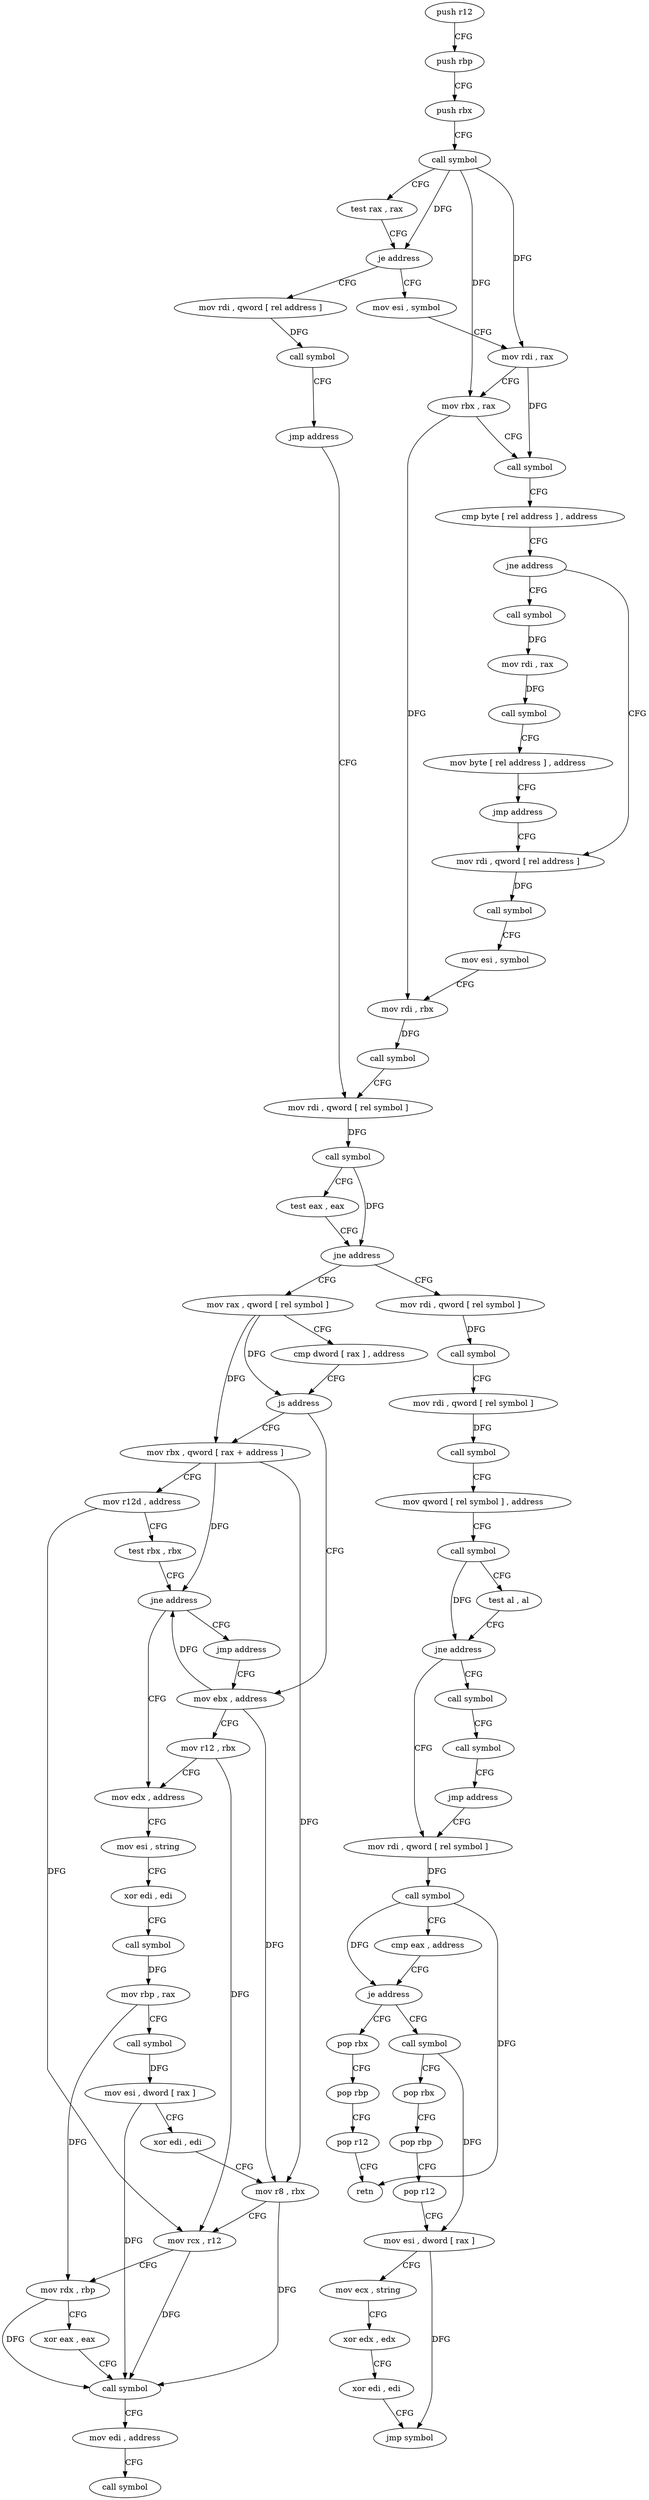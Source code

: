 digraph "func" {
"4231680" [label = "push r12" ]
"4231682" [label = "push rbp" ]
"4231683" [label = "push rbx" ]
"4231684" [label = "call symbol" ]
"4231689" [label = "test rax , rax" ]
"4231692" [label = "je address" ]
"4231872" [label = "mov rdi , qword [ rel address ]" ]
"4231698" [label = "mov esi , symbol" ]
"4231879" [label = "call symbol" ]
"4231884" [label = "jmp address" ]
"4231748" [label = "mov rdi , qword [ rel symbol ]" ]
"4231703" [label = "mov rdi , rax" ]
"4231706" [label = "mov rbx , rax" ]
"4231709" [label = "call symbol" ]
"4231714" [label = "cmp byte [ rel address ] , address" ]
"4231721" [label = "jne address" ]
"4231840" [label = "call symbol" ]
"4231723" [label = "mov rdi , qword [ rel address ]" ]
"4231755" [label = "call symbol" ]
"4231760" [label = "test eax , eax" ]
"4231762" [label = "jne address" ]
"4231937" [label = "mov rax , qword [ rel symbol ]" ]
"4231768" [label = "mov rdi , qword [ rel symbol ]" ]
"4231845" [label = "mov rdi , rax" ]
"4231848" [label = "call symbol" ]
"4231853" [label = "mov byte [ rel address ] , address" ]
"4231860" [label = "jmp address" ]
"4231730" [label = "call symbol" ]
"4231735" [label = "mov esi , symbol" ]
"4231740" [label = "mov rdi , rbx" ]
"4231743" [label = "call symbol" ]
"4231944" [label = "cmp dword [ rax ] , address" ]
"4231947" [label = "js address" ]
"4232012" [label = "mov rbx , qword [ rax + address ]" ]
"4231949" [label = "mov ebx , address" ]
"4231775" [label = "call symbol" ]
"4231780" [label = "mov rdi , qword [ rel symbol ]" ]
"4231787" [label = "call symbol" ]
"4231792" [label = "mov qword [ rel symbol ] , address" ]
"4231803" [label = "call symbol" ]
"4231808" [label = "test al , al" ]
"4231810" [label = "jne address" ]
"4231896" [label = "call symbol" ]
"4231812" [label = "mov rdi , qword [ rel symbol ]" ]
"4232016" [label = "mov r12d , address" ]
"4232022" [label = "test rbx , rbx" ]
"4232025" [label = "jne address" ]
"4231957" [label = "mov edx , address" ]
"4232027" [label = "jmp address" ]
"4231954" [label = "mov r12 , rbx" ]
"4231901" [label = "call symbol" ]
"4231906" [label = "jmp address" ]
"4231819" [label = "call symbol" ]
"4231824" [label = "cmp eax , address" ]
"4231827" [label = "je address" ]
"4231912" [label = "call symbol" ]
"4231829" [label = "pop rbx" ]
"4231962" [label = "mov esi , string" ]
"4231967" [label = "xor edi , edi" ]
"4231969" [label = "call symbol" ]
"4231974" [label = "mov rbp , rax" ]
"4231977" [label = "call symbol" ]
"4231982" [label = "mov esi , dword [ rax ]" ]
"4231984" [label = "xor edi , edi" ]
"4231986" [label = "mov r8 , rbx" ]
"4231989" [label = "mov rcx , r12" ]
"4231992" [label = "mov rdx , rbp" ]
"4231995" [label = "xor eax , eax" ]
"4231997" [label = "call symbol" ]
"4232002" [label = "mov edi , address" ]
"4232007" [label = "call symbol" ]
"4231917" [label = "pop rbx" ]
"4231918" [label = "pop rbp" ]
"4231919" [label = "pop r12" ]
"4231921" [label = "mov esi , dword [ rax ]" ]
"4231923" [label = "mov ecx , string" ]
"4231928" [label = "xor edx , edx" ]
"4231930" [label = "xor edi , edi" ]
"4231932" [label = "jmp symbol" ]
"4231830" [label = "pop rbp" ]
"4231831" [label = "pop r12" ]
"4231833" [label = "retn" ]
"4231680" -> "4231682" [ label = "CFG" ]
"4231682" -> "4231683" [ label = "CFG" ]
"4231683" -> "4231684" [ label = "CFG" ]
"4231684" -> "4231689" [ label = "CFG" ]
"4231684" -> "4231692" [ label = "DFG" ]
"4231684" -> "4231703" [ label = "DFG" ]
"4231684" -> "4231706" [ label = "DFG" ]
"4231689" -> "4231692" [ label = "CFG" ]
"4231692" -> "4231872" [ label = "CFG" ]
"4231692" -> "4231698" [ label = "CFG" ]
"4231872" -> "4231879" [ label = "DFG" ]
"4231698" -> "4231703" [ label = "CFG" ]
"4231879" -> "4231884" [ label = "CFG" ]
"4231884" -> "4231748" [ label = "CFG" ]
"4231748" -> "4231755" [ label = "DFG" ]
"4231703" -> "4231706" [ label = "CFG" ]
"4231703" -> "4231709" [ label = "DFG" ]
"4231706" -> "4231709" [ label = "CFG" ]
"4231706" -> "4231740" [ label = "DFG" ]
"4231709" -> "4231714" [ label = "CFG" ]
"4231714" -> "4231721" [ label = "CFG" ]
"4231721" -> "4231840" [ label = "CFG" ]
"4231721" -> "4231723" [ label = "CFG" ]
"4231840" -> "4231845" [ label = "DFG" ]
"4231723" -> "4231730" [ label = "DFG" ]
"4231755" -> "4231760" [ label = "CFG" ]
"4231755" -> "4231762" [ label = "DFG" ]
"4231760" -> "4231762" [ label = "CFG" ]
"4231762" -> "4231937" [ label = "CFG" ]
"4231762" -> "4231768" [ label = "CFG" ]
"4231937" -> "4231944" [ label = "CFG" ]
"4231937" -> "4231947" [ label = "DFG" ]
"4231937" -> "4232012" [ label = "DFG" ]
"4231768" -> "4231775" [ label = "DFG" ]
"4231845" -> "4231848" [ label = "DFG" ]
"4231848" -> "4231853" [ label = "CFG" ]
"4231853" -> "4231860" [ label = "CFG" ]
"4231860" -> "4231723" [ label = "CFG" ]
"4231730" -> "4231735" [ label = "CFG" ]
"4231735" -> "4231740" [ label = "CFG" ]
"4231740" -> "4231743" [ label = "DFG" ]
"4231743" -> "4231748" [ label = "CFG" ]
"4231944" -> "4231947" [ label = "CFG" ]
"4231947" -> "4232012" [ label = "CFG" ]
"4231947" -> "4231949" [ label = "CFG" ]
"4232012" -> "4232016" [ label = "CFG" ]
"4232012" -> "4232025" [ label = "DFG" ]
"4232012" -> "4231986" [ label = "DFG" ]
"4231949" -> "4231954" [ label = "CFG" ]
"4231949" -> "4232025" [ label = "DFG" ]
"4231949" -> "4231986" [ label = "DFG" ]
"4231775" -> "4231780" [ label = "CFG" ]
"4231780" -> "4231787" [ label = "DFG" ]
"4231787" -> "4231792" [ label = "CFG" ]
"4231792" -> "4231803" [ label = "CFG" ]
"4231803" -> "4231808" [ label = "CFG" ]
"4231803" -> "4231810" [ label = "DFG" ]
"4231808" -> "4231810" [ label = "CFG" ]
"4231810" -> "4231896" [ label = "CFG" ]
"4231810" -> "4231812" [ label = "CFG" ]
"4231896" -> "4231901" [ label = "CFG" ]
"4231812" -> "4231819" [ label = "DFG" ]
"4232016" -> "4232022" [ label = "CFG" ]
"4232016" -> "4231989" [ label = "DFG" ]
"4232022" -> "4232025" [ label = "CFG" ]
"4232025" -> "4231957" [ label = "CFG" ]
"4232025" -> "4232027" [ label = "CFG" ]
"4231957" -> "4231962" [ label = "CFG" ]
"4232027" -> "4231949" [ label = "CFG" ]
"4231954" -> "4231957" [ label = "CFG" ]
"4231954" -> "4231989" [ label = "DFG" ]
"4231901" -> "4231906" [ label = "CFG" ]
"4231906" -> "4231812" [ label = "CFG" ]
"4231819" -> "4231824" [ label = "CFG" ]
"4231819" -> "4231827" [ label = "DFG" ]
"4231819" -> "4231833" [ label = "DFG" ]
"4231824" -> "4231827" [ label = "CFG" ]
"4231827" -> "4231912" [ label = "CFG" ]
"4231827" -> "4231829" [ label = "CFG" ]
"4231912" -> "4231917" [ label = "CFG" ]
"4231912" -> "4231921" [ label = "DFG" ]
"4231829" -> "4231830" [ label = "CFG" ]
"4231962" -> "4231967" [ label = "CFG" ]
"4231967" -> "4231969" [ label = "CFG" ]
"4231969" -> "4231974" [ label = "DFG" ]
"4231974" -> "4231977" [ label = "CFG" ]
"4231974" -> "4231992" [ label = "DFG" ]
"4231977" -> "4231982" [ label = "DFG" ]
"4231982" -> "4231984" [ label = "CFG" ]
"4231982" -> "4231997" [ label = "DFG" ]
"4231984" -> "4231986" [ label = "CFG" ]
"4231986" -> "4231989" [ label = "CFG" ]
"4231986" -> "4231997" [ label = "DFG" ]
"4231989" -> "4231992" [ label = "CFG" ]
"4231989" -> "4231997" [ label = "DFG" ]
"4231992" -> "4231995" [ label = "CFG" ]
"4231992" -> "4231997" [ label = "DFG" ]
"4231995" -> "4231997" [ label = "CFG" ]
"4231997" -> "4232002" [ label = "CFG" ]
"4232002" -> "4232007" [ label = "CFG" ]
"4231917" -> "4231918" [ label = "CFG" ]
"4231918" -> "4231919" [ label = "CFG" ]
"4231919" -> "4231921" [ label = "CFG" ]
"4231921" -> "4231923" [ label = "CFG" ]
"4231921" -> "4231932" [ label = "DFG" ]
"4231923" -> "4231928" [ label = "CFG" ]
"4231928" -> "4231930" [ label = "CFG" ]
"4231930" -> "4231932" [ label = "CFG" ]
"4231830" -> "4231831" [ label = "CFG" ]
"4231831" -> "4231833" [ label = "CFG" ]
}
